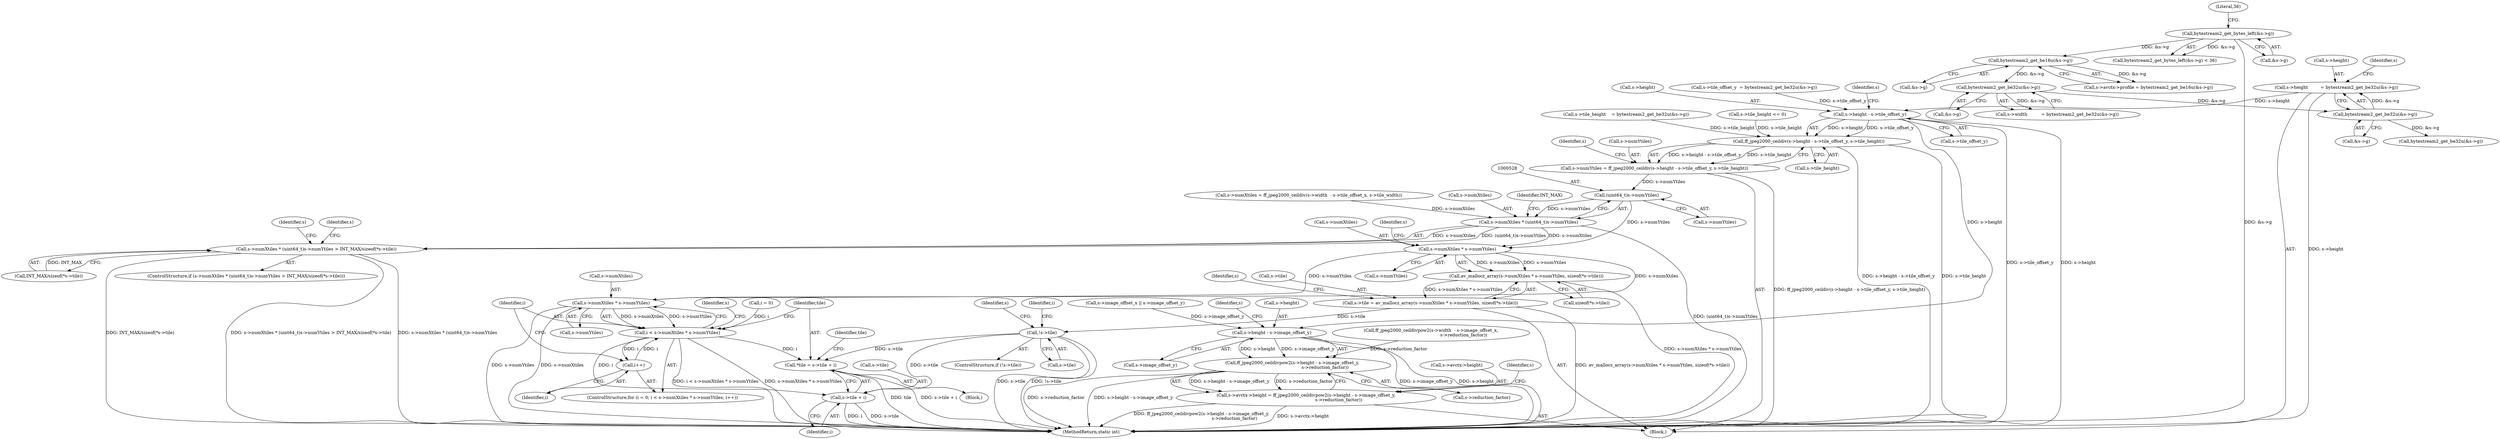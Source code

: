 digraph "0_FFmpeg_780669ef7c23c00836a24921fcc6b03be2b8ca4a@pointer" {
"1000159" [label="(Call,s->height         = bytestream2_get_be32u(&s->g))"];
"1000163" [label="(Call,bytestream2_get_be32u(&s->g))"];
"1000154" [label="(Call,bytestream2_get_be32u(&s->g))"];
"1000145" [label="(Call,bytestream2_get_be16u(&s->g))"];
"1000131" [label="(Call,bytestream2_get_bytes_left(&s->g))"];
"1000511" [label="(Call,s->height - s->tile_offset_y)"];
"1000510" [label="(Call,ff_jpeg2000_ceildiv(s->height - s->tile_offset_y, s->tile_height))"];
"1000506" [label="(Call,s->numYtiles = ff_jpeg2000_ceildiv(s->height - s->tile_offset_y, s->tile_height))"];
"1000527" [label="(Call,(uint64_t)s->numYtiles)"];
"1000523" [label="(Call,s->numXtiles * (uint64_t)s->numYtiles)"];
"1000522" [label="(Call,s->numXtiles * (uint64_t)s->numYtiles > INT_MAX/sizeof(*s->tile))"];
"1000557" [label="(Call,s->numXtiles * s->numYtiles)"];
"1000556" [label="(Call,av_mallocz_array(s->numXtiles * s->numYtiles, sizeof(*s->tile)))"];
"1000552" [label="(Call,s->tile = av_mallocz_array(s->numXtiles * s->numYtiles, sizeof(*s->tile)))"];
"1000570" [label="(Call,!s->tile)"];
"1000604" [label="(Call,*tile = s->tile + i)"];
"1000606" [label="(Call,s->tile + i)"];
"1000593" [label="(Call,s->numXtiles * s->numYtiles)"];
"1000591" [label="(Call,i < s->numXtiles * s->numYtiles)"];
"1000600" [label="(Call,i++)"];
"1000657" [label="(Call,s->height - s->image_offset_y)"];
"1000656" [label="(Call,ff_jpeg2000_ceildivpow2(s->height - s->image_offset_y,\n                                               s->reduction_factor))"];
"1000650" [label="(Call,s->avctx->height = ff_jpeg2000_ceildivpow2(s->height - s->image_offset_y,\n                                               s->reduction_factor))"];
"1000556" [label="(Call,av_mallocz_array(s->numXtiles * s->numYtiles, sizeof(*s->tile)))"];
"1000150" [label="(Call,s->width          = bytestream2_get_be32u(&s->g))"];
"1000525" [label="(Identifier,s)"];
"1000591" [label="(Call,i < s->numXtiles * s->numYtiles)"];
"1000155" [label="(Call,&s->g)"];
"1000154" [label="(Call,bytestream2_get_be32u(&s->g))"];
"1000506" [label="(Call,s->numYtiles = ff_jpeg2000_ceildiv(s->height - s->tile_offset_y, s->tile_height))"];
"1000491" [label="(Call,s->numXtiles = ff_jpeg2000_ceildiv(s->width  - s->tile_offset_x, s->tile_width))"];
"1000515" [label="(Call,s->tile_offset_y)"];
"1000601" [label="(Identifier,i)"];
"1000230" [label="(Call,s->image_offset_x || s->image_offset_y)"];
"1000529" [label="(Call,s->numYtiles)"];
"1000507" [label="(Call,s->numYtiles)"];
"1000570" [label="(Call,!s->tile)"];
"1000587" [label="(ControlStructure,for (i = 0; i < s->numXtiles * s->numYtiles; i++))"];
"1000512" [label="(Call,s->height)"];
"1000577" [label="(Identifier,s)"];
"1000665" [label="(Identifier,s)"];
"1000160" [label="(Call,s->height)"];
"1000522" [label="(Call,s->numXtiles * (uint64_t)s->numYtiles > INT_MAX/sizeof(*s->tile))"];
"1000159" [label="(Call,s->height         = bytestream2_get_be32u(&s->g))"];
"1000136" [label="(Literal,36)"];
"1000610" [label="(Identifier,i)"];
"1000524" [label="(Call,s->numXtiles)"];
"1000521" [label="(ControlStructure,if (s->numXtiles * (uint64_t)s->numYtiles > INT_MAX/sizeof(*s->tile)))"];
"1000139" [label="(Call,s->avctx->profile = bytestream2_get_be16u(&s->g))"];
"1000657" [label="(Call,s->height - s->image_offset_y)"];
"1000518" [label="(Call,s->tile_height)"];
"1000523" [label="(Call,s->numXtiles * (uint64_t)s->numYtiles)"];
"1000558" [label="(Call,s->numXtiles)"];
"1000613" [label="(Identifier,tile)"];
"1000131" [label="(Call,bytestream2_get_bytes_left(&s->g))"];
"1000552" [label="(Call,s->tile = av_mallocz_array(s->numXtiles * s->numYtiles, sizeof(*s->tile)))"];
"1000606" [label="(Call,s->tile + i)"];
"1000607" [label="(Call,s->tile)"];
"1000542" [label="(Identifier,s)"];
"1000213" [label="(Call,s->tile_offset_y  = bytestream2_get_be32u(&s->g))"];
"1000589" [label="(Identifier,i)"];
"1000130" [label="(Call,bytestream2_get_bytes_left(&s->g) < 36)"];
"1000569" [label="(ControlStructure,if (!s->tile))"];
"1000664" [label="(Call,s->reduction_factor)"];
"1000532" [label="(Call,INT_MAX/sizeof(*s->tile))"];
"1000651" [label="(Call,s->avctx->height)"];
"1000114" [label="(Block,)"];
"1000527" [label="(Call,(uint64_t)s->numYtiles)"];
"1000672" [label="(Identifier,s)"];
"1000554" [label="(Identifier,s)"];
"1000519" [label="(Identifier,s)"];
"1000564" [label="(Call,sizeof(*s->tile))"];
"1000572" [label="(Identifier,s)"];
"1000602" [label="(Block,)"];
"1000511" [label="(Call,s->height - s->tile_offset_y)"];
"1000571" [label="(Call,s->tile)"];
"1000656" [label="(Call,ff_jpeg2000_ceildivpow2(s->height - s->image_offset_y,\n                                               s->reduction_factor))"];
"1000592" [label="(Identifier,i)"];
"1000510" [label="(Call,ff_jpeg2000_ceildiv(s->height - s->tile_offset_y, s->tile_height))"];
"1000567" [label="(Identifier,s)"];
"1000594" [label="(Call,s->numXtiles)"];
"1000533" [label="(Identifier,INT_MAX)"];
"1000597" [label="(Call,s->numYtiles)"];
"1000661" [label="(Call,s->image_offset_y)"];
"1000195" [label="(Call,s->tile_height    = bytestream2_get_be32u(&s->g))"];
"1000553" [label="(Call,s->tile)"];
"1000846" [label="(MethodReturn,static int)"];
"1000145" [label="(Call,bytestream2_get_be16u(&s->g))"];
"1000561" [label="(Call,s->numYtiles)"];
"1000593" [label="(Call,s->numXtiles * s->numYtiles)"];
"1000636" [label="(Identifier,s)"];
"1000170" [label="(Identifier,s)"];
"1000600" [label="(Call,i++)"];
"1000588" [label="(Call,i = 0)"];
"1000650" [label="(Call,s->avctx->height = ff_jpeg2000_ceildivpow2(s->height - s->image_offset_y,\n                                               s->reduction_factor))"];
"1000288" [label="(Call,s->tile_height <= 0)"];
"1000639" [label="(Call,ff_jpeg2000_ceildivpow2(s->width  - s->image_offset_x,\n                                               s->reduction_factor))"];
"1000146" [label="(Call,&s->g)"];
"1000658" [label="(Call,s->height)"];
"1000163" [label="(Call,bytestream2_get_be32u(&s->g))"];
"1000557" [label="(Call,s->numXtiles * s->numYtiles)"];
"1000604" [label="(Call,*tile = s->tile + i)"];
"1000132" [label="(Call,&s->g)"];
"1000164" [label="(Call,&s->g)"];
"1000605" [label="(Identifier,tile)"];
"1000172" [label="(Call,bytestream2_get_be32u(&s->g))"];
"1000159" -> "1000114"  [label="AST: "];
"1000159" -> "1000163"  [label="CFG: "];
"1000160" -> "1000159"  [label="AST: "];
"1000163" -> "1000159"  [label="AST: "];
"1000170" -> "1000159"  [label="CFG: "];
"1000159" -> "1000846"  [label="DDG: s->height"];
"1000163" -> "1000159"  [label="DDG: &s->g"];
"1000159" -> "1000511"  [label="DDG: s->height"];
"1000163" -> "1000164"  [label="CFG: "];
"1000164" -> "1000163"  [label="AST: "];
"1000154" -> "1000163"  [label="DDG: &s->g"];
"1000163" -> "1000172"  [label="DDG: &s->g"];
"1000154" -> "1000150"  [label="AST: "];
"1000154" -> "1000155"  [label="CFG: "];
"1000155" -> "1000154"  [label="AST: "];
"1000150" -> "1000154"  [label="CFG: "];
"1000154" -> "1000150"  [label="DDG: &s->g"];
"1000145" -> "1000154"  [label="DDG: &s->g"];
"1000145" -> "1000139"  [label="AST: "];
"1000145" -> "1000146"  [label="CFG: "];
"1000146" -> "1000145"  [label="AST: "];
"1000139" -> "1000145"  [label="CFG: "];
"1000145" -> "1000139"  [label="DDG: &s->g"];
"1000131" -> "1000145"  [label="DDG: &s->g"];
"1000131" -> "1000130"  [label="AST: "];
"1000131" -> "1000132"  [label="CFG: "];
"1000132" -> "1000131"  [label="AST: "];
"1000136" -> "1000131"  [label="CFG: "];
"1000131" -> "1000846"  [label="DDG: &s->g"];
"1000131" -> "1000130"  [label="DDG: &s->g"];
"1000511" -> "1000510"  [label="AST: "];
"1000511" -> "1000515"  [label="CFG: "];
"1000512" -> "1000511"  [label="AST: "];
"1000515" -> "1000511"  [label="AST: "];
"1000519" -> "1000511"  [label="CFG: "];
"1000511" -> "1000846"  [label="DDG: s->tile_offset_y"];
"1000511" -> "1000846"  [label="DDG: s->height"];
"1000511" -> "1000510"  [label="DDG: s->height"];
"1000511" -> "1000510"  [label="DDG: s->tile_offset_y"];
"1000213" -> "1000511"  [label="DDG: s->tile_offset_y"];
"1000511" -> "1000657"  [label="DDG: s->height"];
"1000510" -> "1000506"  [label="AST: "];
"1000510" -> "1000518"  [label="CFG: "];
"1000518" -> "1000510"  [label="AST: "];
"1000506" -> "1000510"  [label="CFG: "];
"1000510" -> "1000846"  [label="DDG: s->height - s->tile_offset_y"];
"1000510" -> "1000846"  [label="DDG: s->tile_height"];
"1000510" -> "1000506"  [label="DDG: s->height - s->tile_offset_y"];
"1000510" -> "1000506"  [label="DDG: s->tile_height"];
"1000288" -> "1000510"  [label="DDG: s->tile_height"];
"1000195" -> "1000510"  [label="DDG: s->tile_height"];
"1000506" -> "1000114"  [label="AST: "];
"1000507" -> "1000506"  [label="AST: "];
"1000525" -> "1000506"  [label="CFG: "];
"1000506" -> "1000846"  [label="DDG: ff_jpeg2000_ceildiv(s->height - s->tile_offset_y, s->tile_height)"];
"1000506" -> "1000527"  [label="DDG: s->numYtiles"];
"1000527" -> "1000523"  [label="AST: "];
"1000527" -> "1000529"  [label="CFG: "];
"1000528" -> "1000527"  [label="AST: "];
"1000529" -> "1000527"  [label="AST: "];
"1000523" -> "1000527"  [label="CFG: "];
"1000527" -> "1000523"  [label="DDG: s->numYtiles"];
"1000527" -> "1000557"  [label="DDG: s->numYtiles"];
"1000523" -> "1000522"  [label="AST: "];
"1000524" -> "1000523"  [label="AST: "];
"1000533" -> "1000523"  [label="CFG: "];
"1000523" -> "1000846"  [label="DDG: (uint64_t)s->numYtiles"];
"1000523" -> "1000522"  [label="DDG: s->numXtiles"];
"1000523" -> "1000522"  [label="DDG: (uint64_t)s->numYtiles"];
"1000491" -> "1000523"  [label="DDG: s->numXtiles"];
"1000523" -> "1000557"  [label="DDG: s->numXtiles"];
"1000522" -> "1000521"  [label="AST: "];
"1000522" -> "1000532"  [label="CFG: "];
"1000532" -> "1000522"  [label="AST: "];
"1000542" -> "1000522"  [label="CFG: "];
"1000554" -> "1000522"  [label="CFG: "];
"1000522" -> "1000846"  [label="DDG: s->numXtiles * (uint64_t)s->numYtiles > INT_MAX/sizeof(*s->tile)"];
"1000522" -> "1000846"  [label="DDG: s->numXtiles * (uint64_t)s->numYtiles"];
"1000522" -> "1000846"  [label="DDG: INT_MAX/sizeof(*s->tile)"];
"1000532" -> "1000522"  [label="DDG: INT_MAX"];
"1000557" -> "1000556"  [label="AST: "];
"1000557" -> "1000561"  [label="CFG: "];
"1000558" -> "1000557"  [label="AST: "];
"1000561" -> "1000557"  [label="AST: "];
"1000567" -> "1000557"  [label="CFG: "];
"1000557" -> "1000556"  [label="DDG: s->numXtiles"];
"1000557" -> "1000556"  [label="DDG: s->numYtiles"];
"1000557" -> "1000593"  [label="DDG: s->numXtiles"];
"1000557" -> "1000593"  [label="DDG: s->numYtiles"];
"1000556" -> "1000552"  [label="AST: "];
"1000556" -> "1000564"  [label="CFG: "];
"1000564" -> "1000556"  [label="AST: "];
"1000552" -> "1000556"  [label="CFG: "];
"1000556" -> "1000846"  [label="DDG: s->numXtiles * s->numYtiles"];
"1000556" -> "1000552"  [label="DDG: s->numXtiles * s->numYtiles"];
"1000552" -> "1000114"  [label="AST: "];
"1000553" -> "1000552"  [label="AST: "];
"1000572" -> "1000552"  [label="CFG: "];
"1000552" -> "1000846"  [label="DDG: av_mallocz_array(s->numXtiles * s->numYtiles, sizeof(*s->tile))"];
"1000552" -> "1000570"  [label="DDG: s->tile"];
"1000570" -> "1000569"  [label="AST: "];
"1000570" -> "1000571"  [label="CFG: "];
"1000571" -> "1000570"  [label="AST: "];
"1000577" -> "1000570"  [label="CFG: "];
"1000589" -> "1000570"  [label="CFG: "];
"1000570" -> "1000846"  [label="DDG: s->tile"];
"1000570" -> "1000846"  [label="DDG: !s->tile"];
"1000570" -> "1000604"  [label="DDG: s->tile"];
"1000570" -> "1000606"  [label="DDG: s->tile"];
"1000604" -> "1000602"  [label="AST: "];
"1000604" -> "1000606"  [label="CFG: "];
"1000605" -> "1000604"  [label="AST: "];
"1000606" -> "1000604"  [label="AST: "];
"1000613" -> "1000604"  [label="CFG: "];
"1000604" -> "1000846"  [label="DDG: tile"];
"1000604" -> "1000846"  [label="DDG: s->tile + i"];
"1000591" -> "1000604"  [label="DDG: i"];
"1000606" -> "1000610"  [label="CFG: "];
"1000607" -> "1000606"  [label="AST: "];
"1000610" -> "1000606"  [label="AST: "];
"1000606" -> "1000846"  [label="DDG: s->tile"];
"1000606" -> "1000846"  [label="DDG: i"];
"1000591" -> "1000606"  [label="DDG: i"];
"1000593" -> "1000591"  [label="AST: "];
"1000593" -> "1000597"  [label="CFG: "];
"1000594" -> "1000593"  [label="AST: "];
"1000597" -> "1000593"  [label="AST: "];
"1000591" -> "1000593"  [label="CFG: "];
"1000593" -> "1000846"  [label="DDG: s->numYtiles"];
"1000593" -> "1000846"  [label="DDG: s->numXtiles"];
"1000593" -> "1000591"  [label="DDG: s->numXtiles"];
"1000593" -> "1000591"  [label="DDG: s->numYtiles"];
"1000591" -> "1000587"  [label="AST: "];
"1000592" -> "1000591"  [label="AST: "];
"1000605" -> "1000591"  [label="CFG: "];
"1000636" -> "1000591"  [label="CFG: "];
"1000591" -> "1000846"  [label="DDG: i < s->numXtiles * s->numYtiles"];
"1000591" -> "1000846"  [label="DDG: s->numXtiles * s->numYtiles"];
"1000588" -> "1000591"  [label="DDG: i"];
"1000600" -> "1000591"  [label="DDG: i"];
"1000591" -> "1000600"  [label="DDG: i"];
"1000600" -> "1000587"  [label="AST: "];
"1000600" -> "1000601"  [label="CFG: "];
"1000601" -> "1000600"  [label="AST: "];
"1000592" -> "1000600"  [label="CFG: "];
"1000657" -> "1000656"  [label="AST: "];
"1000657" -> "1000661"  [label="CFG: "];
"1000658" -> "1000657"  [label="AST: "];
"1000661" -> "1000657"  [label="AST: "];
"1000665" -> "1000657"  [label="CFG: "];
"1000657" -> "1000846"  [label="DDG: s->image_offset_y"];
"1000657" -> "1000846"  [label="DDG: s->height"];
"1000657" -> "1000656"  [label="DDG: s->height"];
"1000657" -> "1000656"  [label="DDG: s->image_offset_y"];
"1000230" -> "1000657"  [label="DDG: s->image_offset_y"];
"1000656" -> "1000650"  [label="AST: "];
"1000656" -> "1000664"  [label="CFG: "];
"1000664" -> "1000656"  [label="AST: "];
"1000650" -> "1000656"  [label="CFG: "];
"1000656" -> "1000846"  [label="DDG: s->reduction_factor"];
"1000656" -> "1000846"  [label="DDG: s->height - s->image_offset_y"];
"1000656" -> "1000650"  [label="DDG: s->height - s->image_offset_y"];
"1000656" -> "1000650"  [label="DDG: s->reduction_factor"];
"1000639" -> "1000656"  [label="DDG: s->reduction_factor"];
"1000650" -> "1000114"  [label="AST: "];
"1000651" -> "1000650"  [label="AST: "];
"1000672" -> "1000650"  [label="CFG: "];
"1000650" -> "1000846"  [label="DDG: ff_jpeg2000_ceildivpow2(s->height - s->image_offset_y,\n                                               s->reduction_factor)"];
"1000650" -> "1000846"  [label="DDG: s->avctx->height"];
}
